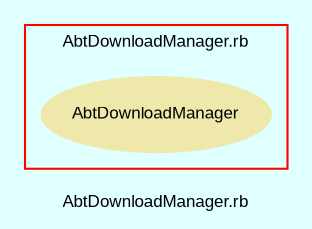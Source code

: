 digraph TopLevel {
    compound = true
    bgcolor = lightcyan1
    fontname = Arial
    fontsize = 8
    label = "AbtDownloadManager.rb"
    node [
        fontname = Arial,
        fontsize = 8,
        color = black
    ]

    subgraph cluster_2 {
        fontname = Arial
        color = red
        label = "AbtDownloadManager.rb"
        AbtDownloadManager [
            fontcolor = black,
            URL = "classes/AbtDownloadManager.html",
            shape = ellipse,
            color = palegoldenrod,
            style = filled,
            label = "AbtDownloadManager"
        ]

    }

}

